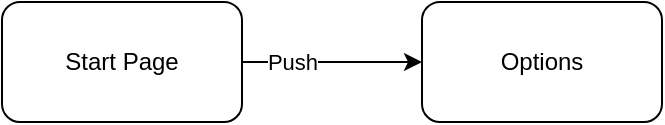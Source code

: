 <mxfile pages="3">
    <diagram id="rDiTbVTM4S5m-2igP_W3" name="push">
        <mxGraphModel dx="511" dy="396" grid="1" gridSize="10" guides="1" tooltips="1" connect="1" arrows="1" fold="1" page="1" pageScale="1" pageWidth="850" pageHeight="1100" math="0" shadow="0">
            <root>
                <mxCell id="0"/>
                <mxCell id="1" parent="0"/>
                <mxCell id="9kISWJlZwF8fouxSzWeM-1" value="Start Page" style="rounded=1;whiteSpace=wrap;html=1;" parent="1" vertex="1">
                    <mxGeometry x="70" y="370" width="120" height="60" as="geometry"/>
                </mxCell>
                <mxCell id="9kISWJlZwF8fouxSzWeM-2" value="Options" style="rounded=1;whiteSpace=wrap;html=1;" parent="1" vertex="1">
                    <mxGeometry x="280" y="370" width="120" height="60" as="geometry"/>
                </mxCell>
                <mxCell id="9kISWJlZwF8fouxSzWeM-3" value="" style="endArrow=classic;html=1;rounded=0;exitX=1;exitY=0.5;exitDx=0;exitDy=0;entryX=0;entryY=0.5;entryDx=0;entryDy=0;" parent="1" source="9kISWJlZwF8fouxSzWeM-1" target="9kISWJlZwF8fouxSzWeM-2" edge="1">
                    <mxGeometry width="50" height="50" relative="1" as="geometry">
                        <mxPoint x="220" y="430" as="sourcePoint"/>
                        <mxPoint x="260" y="400" as="targetPoint"/>
                    </mxGeometry>
                </mxCell>
                <mxCell id="9kISWJlZwF8fouxSzWeM-4" value="Push" style="edgeLabel;html=1;align=center;verticalAlign=middle;resizable=0;points=[];" parent="9kISWJlZwF8fouxSzWeM-3" vertex="1" connectable="0">
                    <mxGeometry x="-0.45" relative="1" as="geometry">
                        <mxPoint as="offset"/>
                    </mxGeometry>
                </mxCell>
            </root>
        </mxGraphModel>
    </diagram>
    <diagram id="z1wblbZ9nftVsPki522I" name="pop">
        <mxGraphModel dx="511" dy="396" grid="1" gridSize="10" guides="1" tooltips="1" connect="1" arrows="1" fold="1" page="1" pageScale="1" pageWidth="850" pageHeight="1100" math="0" shadow="0">
            <root>
                <mxCell id="0"/>
                <mxCell id="1" parent="0"/>
                <mxCell id="C2fBRjnppxmhVrGb2lX2-1" value="Start Page" style="rounded=1;whiteSpace=wrap;html=1;" parent="1" vertex="1">
                    <mxGeometry x="70" y="370" width="120" height="60" as="geometry"/>
                </mxCell>
                <mxCell id="0vNSMHxqEQ4PkvM-AKbO-1" value="" style="edgeStyle=orthogonalEdgeStyle;rounded=0;orthogonalLoop=1;jettySize=auto;html=1;" parent="1" source="C2fBRjnppxmhVrGb2lX2-2" target="C2fBRjnppxmhVrGb2lX2-1" edge="1">
                    <mxGeometry relative="1" as="geometry"/>
                </mxCell>
                <mxCell id="C2fBRjnppxmhVrGb2lX2-2" value="Options" style="rounded=1;whiteSpace=wrap;html=1;dashed=1;dashPattern=12 12;" parent="1" vertex="1">
                    <mxGeometry x="280" y="370" width="120" height="60" as="geometry"/>
                </mxCell>
                <mxCell id="C2fBRjnppxmhVrGb2lX2-3" value="" style="endArrow=classic;html=1;rounded=0;entryX=1;entryY=0.5;entryDx=0;entryDy=0;" parent="1" target="C2fBRjnppxmhVrGb2lX2-1" edge="1">
                    <mxGeometry width="50" height="50" relative="1" as="geometry">
                        <mxPoint x="270" y="400" as="sourcePoint"/>
                        <mxPoint x="240" y="440" as="targetPoint"/>
                    </mxGeometry>
                </mxCell>
                <mxCell id="C2fBRjnppxmhVrGb2lX2-4" value="Pop" style="edgeLabel;html=1;align=center;verticalAlign=middle;resizable=0;points=[];" parent="C2fBRjnppxmhVrGb2lX2-3" vertex="1" connectable="0">
                    <mxGeometry x="-0.45" relative="1" as="geometry">
                        <mxPoint as="offset"/>
                    </mxGeometry>
                </mxCell>
            </root>
        </mxGraphModel>
    </diagram>
    <diagram id="K-9gYJLKFTVwKQr_e5hD" name="complex">
        <mxGraphModel dx="511" dy="396" grid="1" gridSize="10" guides="1" tooltips="1" connect="1" arrows="1" fold="1" page="1" pageScale="1" pageWidth="850" pageHeight="1100" math="0" shadow="0">
            <root>
                <mxCell id="0"/>
                <mxCell id="1" parent="0"/>
                <mxCell id="jExTOUoiHQRsS6dNK8UB-1" value="Start Page" style="rounded=1;whiteSpace=wrap;html=1;" parent="1" vertex="1">
                    <mxGeometry x="70" y="370" width="120" height="60" as="geometry"/>
                </mxCell>
                <mxCell id="jExTOUoiHQRsS6dNK8UB-2" value="Options" style="rounded=1;whiteSpace=wrap;html=1;" parent="1" vertex="1">
                    <mxGeometry x="280" y="370" width="120" height="60" as="geometry"/>
                </mxCell>
                <mxCell id="jExTOUoiHQRsS6dNK8UB-3" value="" style="endArrow=classic;html=1;rounded=0;exitX=1.006;exitY=0.301;exitDx=0;exitDy=0;entryX=-0.022;entryY=0.296;entryDx=0;entryDy=0;entryPerimeter=0;exitPerimeter=0;" parent="1" source="jExTOUoiHQRsS6dNK8UB-1" target="jExTOUoiHQRsS6dNK8UB-2" edge="1">
                    <mxGeometry width="50" height="50" relative="1" as="geometry">
                        <mxPoint x="220" y="430" as="sourcePoint"/>
                        <mxPoint x="260" y="400" as="targetPoint"/>
                    </mxGeometry>
                </mxCell>
                <mxCell id="jExTOUoiHQRsS6dNK8UB-4" value="Push" style="edgeLabel;html=1;align=center;verticalAlign=middle;resizable=0;points=[];" parent="jExTOUoiHQRsS6dNK8UB-3" vertex="1" connectable="0">
                    <mxGeometry x="-0.45" relative="1" as="geometry">
                        <mxPoint as="offset"/>
                    </mxGeometry>
                </mxCell>
                <mxCell id="jExTOUoiHQRsS6dNK8UB-5" value="" style="endArrow=classic;html=1;rounded=0;exitX=0;exitY=0.75;exitDx=0;exitDy=0;entryX=1;entryY=0.75;entryDx=0;entryDy=0;" parent="1" source="jExTOUoiHQRsS6dNK8UB-2" target="jExTOUoiHQRsS6dNK8UB-1" edge="1">
                    <mxGeometry width="50" height="50" relative="1" as="geometry">
                        <mxPoint x="201" y="398" as="sourcePoint"/>
                        <mxPoint x="287" y="398" as="targetPoint"/>
                    </mxGeometry>
                </mxCell>
                <mxCell id="jExTOUoiHQRsS6dNK8UB-6" value="Pop" style="edgeLabel;html=1;align=center;verticalAlign=middle;resizable=0;points=[];" parent="jExTOUoiHQRsS6dNK8UB-5" vertex="1" connectable="0">
                    <mxGeometry x="-0.45" relative="1" as="geometry">
                        <mxPoint as="offset"/>
                    </mxGeometry>
                </mxCell>
                <mxCell id="jExTOUoiHQRsS6dNK8UB-7" value="Ship Picker" style="rounded=1;whiteSpace=wrap;html=1;" parent="1" vertex="1">
                    <mxGeometry x="500" y="320" width="120" height="60" as="geometry"/>
                </mxCell>
                <mxCell id="jExTOUoiHQRsS6dNK8UB-8" value="" style="endArrow=classic;html=1;rounded=0;entryX=0.176;entryY=0.273;entryDx=0;entryDy=0;entryPerimeter=0;exitX=0.972;exitY=0.455;exitDx=0;exitDy=0;exitPerimeter=0;" parent="1" source="jExTOUoiHQRsS6dNK8UB-17" target="jExTOUoiHQRsS6dNK8UB-18" edge="1">
                    <mxGeometry width="50" height="50" relative="1" as="geometry">
                        <mxPoint x="411" y="338" as="sourcePoint"/>
                        <mxPoint x="480" y="350" as="targetPoint"/>
                    </mxGeometry>
                </mxCell>
                <mxCell id="jExTOUoiHQRsS6dNK8UB-9" value="Push" style="edgeLabel;html=1;align=center;verticalAlign=middle;resizable=0;points=[];" parent="jExTOUoiHQRsS6dNK8UB-8" vertex="1" connectable="0">
                    <mxGeometry x="-0.45" relative="1" as="geometry">
                        <mxPoint x="13" y="-9" as="offset"/>
                    </mxGeometry>
                </mxCell>
                <mxCell id="jExTOUoiHQRsS6dNK8UB-10" value="" style="endArrow=classic;html=1;rounded=0;exitX=0;exitY=0.75;exitDx=0;exitDy=0;entryX=1;entryY=0.25;entryDx=0;entryDy=0;" parent="1" source="jExTOUoiHQRsS6dNK8UB-7" target="jExTOUoiHQRsS6dNK8UB-2" edge="1">
                    <mxGeometry width="50" height="50" relative="1" as="geometry">
                        <mxPoint x="421" y="348" as="sourcePoint"/>
                        <mxPoint x="410" y="365" as="targetPoint"/>
                    </mxGeometry>
                </mxCell>
                <mxCell id="jExTOUoiHQRsS6dNK8UB-11" value="Pop" style="edgeLabel;html=1;align=center;verticalAlign=middle;resizable=0;points=[];" parent="jExTOUoiHQRsS6dNK8UB-10" vertex="1" connectable="0">
                    <mxGeometry x="-0.45" relative="1" as="geometry">
                        <mxPoint x="-22" y="10" as="offset"/>
                    </mxGeometry>
                </mxCell>
                <mxCell id="jExTOUoiHQRsS6dNK8UB-12" value="Avatar Editor" style="rounded=1;whiteSpace=wrap;html=1;" parent="1" vertex="1">
                    <mxGeometry x="500" y="410" width="120" height="60" as="geometry"/>
                </mxCell>
                <mxCell id="jExTOUoiHQRsS6dNK8UB-13" value="" style="endArrow=classic;html=1;rounded=0;exitX=1;exitY=0.667;exitDx=0;exitDy=0;entryX=0.176;entryY=0.636;entryDx=0;entryDy=0;entryPerimeter=0;exitPerimeter=0;" parent="1" source="jExTOUoiHQRsS6dNK8UB-2" target="jExTOUoiHQRsS6dNK8UB-18" edge="1">
                    <mxGeometry width="50" height="50" relative="1" as="geometry">
                        <mxPoint x="426" y="428" as="sourcePoint"/>
                        <mxPoint x="495" y="440" as="targetPoint"/>
                    </mxGeometry>
                </mxCell>
                <mxCell id="jExTOUoiHQRsS6dNK8UB-14" value="Push" style="edgeLabel;html=1;align=center;verticalAlign=middle;resizable=0;points=[];" parent="jExTOUoiHQRsS6dNK8UB-13" vertex="1" connectable="0">
                    <mxGeometry x="-0.45" relative="1" as="geometry">
                        <mxPoint x="13" y="-3" as="offset"/>
                    </mxGeometry>
                </mxCell>
                <mxCell id="jExTOUoiHQRsS6dNK8UB-15" value="" style="endArrow=classic;html=1;rounded=0;exitX=0;exitY=0.75;exitDx=0;exitDy=0;entryX=0.972;entryY=0.636;entryDx=0;entryDy=0;entryPerimeter=0;" parent="1" source="jExTOUoiHQRsS6dNK8UB-12" target="jExTOUoiHQRsS6dNK8UB-17" edge="1">
                    <mxGeometry width="50" height="50" relative="1" as="geometry">
                        <mxPoint x="436" y="438" as="sourcePoint"/>
                        <mxPoint x="425" y="455" as="targetPoint"/>
                    </mxGeometry>
                </mxCell>
                <mxCell id="jExTOUoiHQRsS6dNK8UB-16" value="Pop" style="edgeLabel;html=1;align=center;verticalAlign=middle;resizable=0;points=[];" parent="jExTOUoiHQRsS6dNK8UB-15" vertex="1" connectable="0">
                    <mxGeometry x="-0.45" relative="1" as="geometry">
                        <mxPoint x="-22" y="-5" as="offset"/>
                    </mxGeometry>
                </mxCell>
                <mxCell id="jExTOUoiHQRsS6dNK8UB-17" value="Main Pages" style="rounded=0;whiteSpace=wrap;html=1;fillColor=none;verticalAlign=top;" parent="1" vertex="1">
                    <mxGeometry x="50" y="280" width="360" height="220" as="geometry"/>
                </mxCell>
                <mxCell id="jExTOUoiHQRsS6dNK8UB-18" value="Option Sub pages" style="rounded=0;whiteSpace=wrap;html=1;fillColor=none;verticalAlign=top;" parent="1" vertex="1">
                    <mxGeometry x="470" y="280" width="170" height="220" as="geometry"/>
                </mxCell>
            </root>
        </mxGraphModel>
    </diagram>
</mxfile>